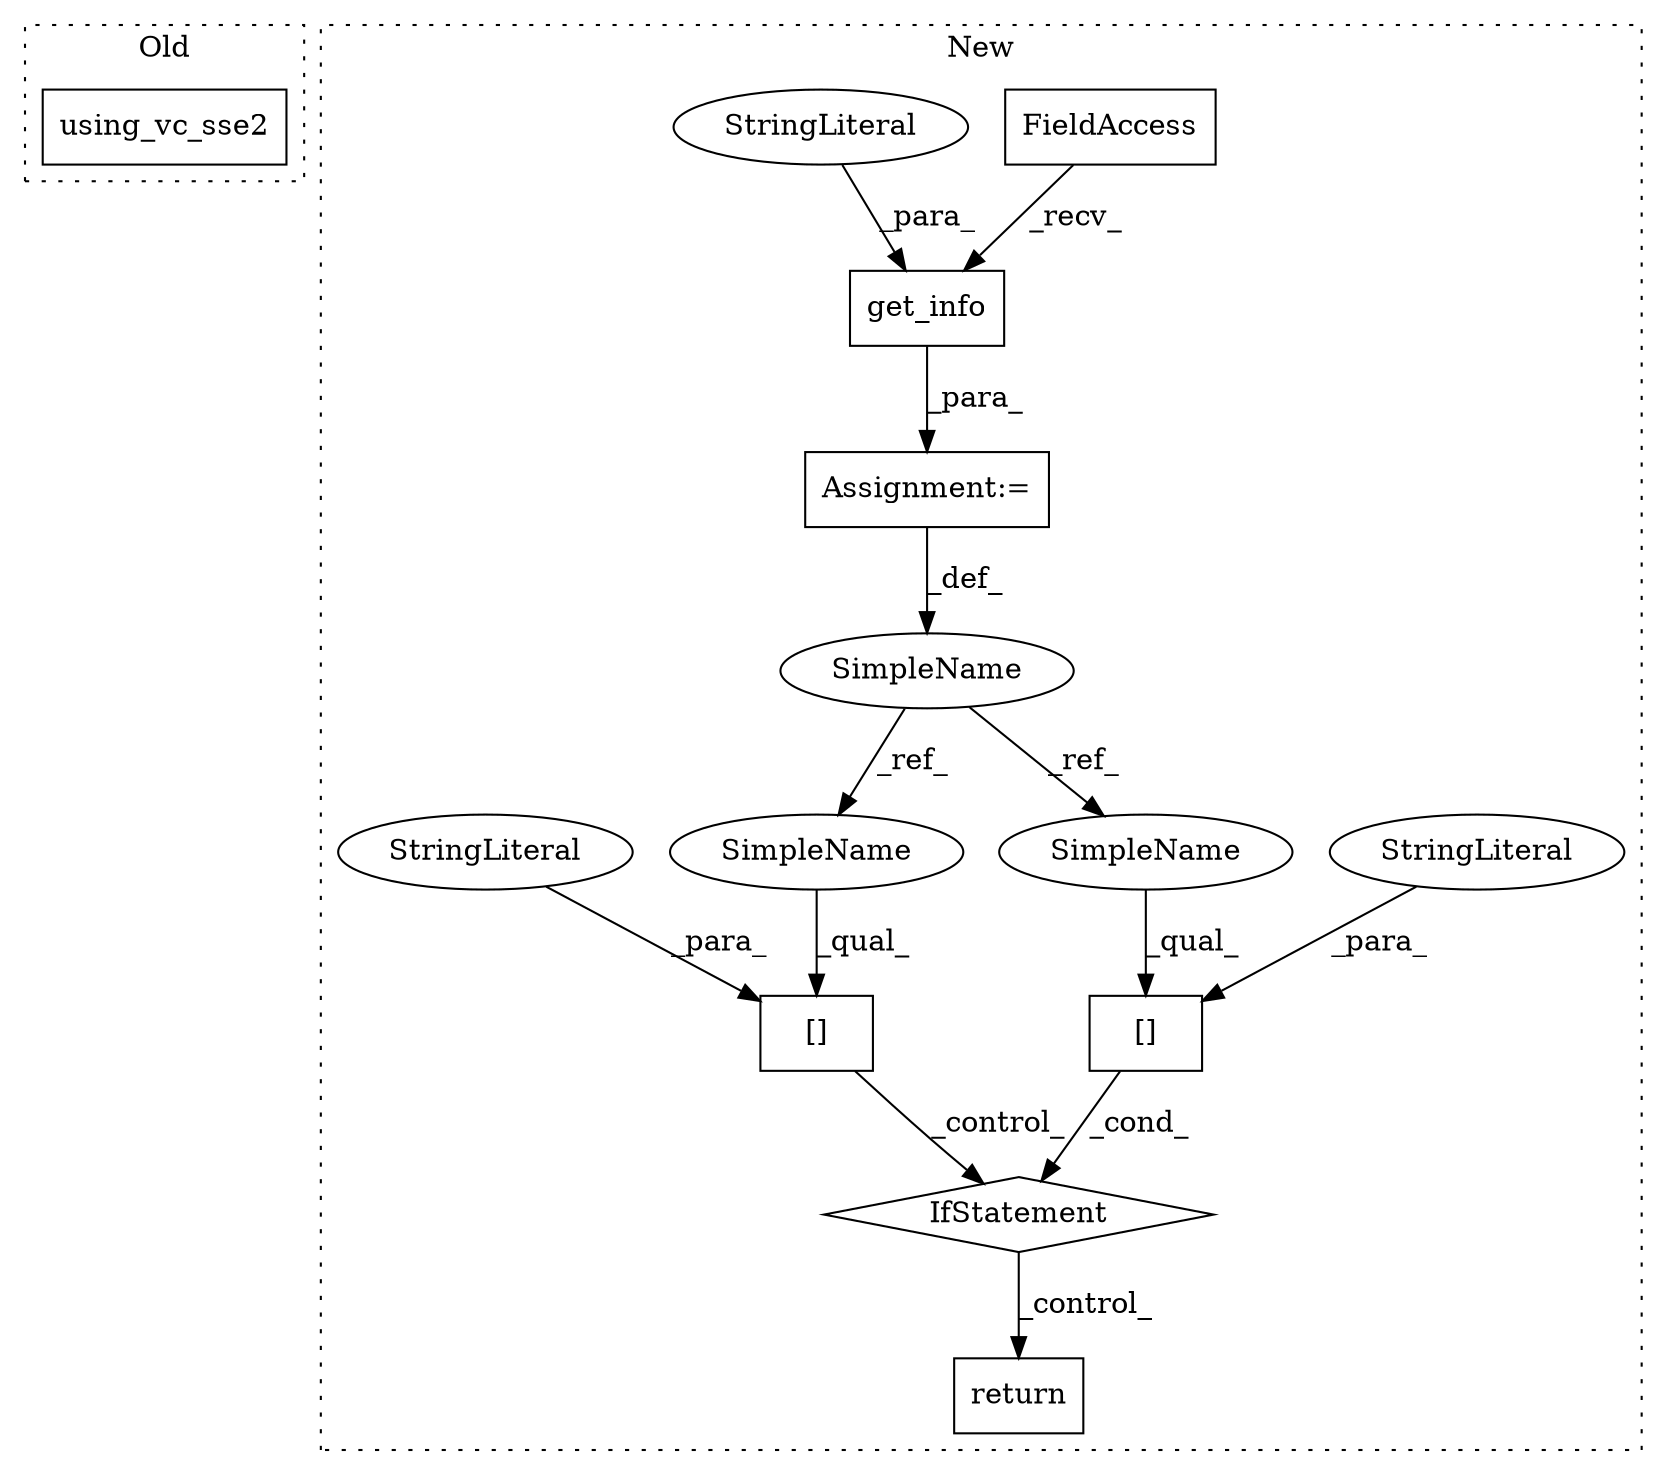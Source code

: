digraph G {
subgraph cluster0 {
1 [label="using_vc_sse2" a="32" s="23404" l="15" shape="box"];
label = "Old";
style="dotted";
}
subgraph cluster1 {
2 [label="IfStatement" a="25" s="24147,24180" l="4,2" shape="diamond"];
3 [label="[]" a="2" s="23933,23960" l="12,1" shape="box"];
4 [label="SimpleName" a="42" s="23872" l="11" shape="ellipse"];
5 [label="[]" a="2" s="24151,24179" l="12,1" shape="box"];
6 [label="get_info" a="32" s="23900,23922" l="9,1" shape="box"];
7 [label="FieldAccess" a="22" s="23884" l="4" shape="box"];
8 [label="StringLiteral" a="45" s="24163" l="16" shape="ellipse"];
9 [label="StringLiteral" a="45" s="23909" l="13" shape="ellipse"];
10 [label="StringLiteral" a="45" s="23945" l="15" shape="ellipse"];
11 [label="Assignment:=" a="7" s="23883" l="1" shape="box"];
12 [label="return" a="41" s="24370" l="7" shape="box"];
13 [label="SimpleName" a="42" s="23933" l="11" shape="ellipse"];
14 [label="SimpleName" a="42" s="24151" l="11" shape="ellipse"];
label = "New";
style="dotted";
}
2 -> 12 [label="_control_"];
3 -> 2 [label="_control_"];
4 -> 14 [label="_ref_"];
4 -> 13 [label="_ref_"];
5 -> 2 [label="_cond_"];
6 -> 11 [label="_para_"];
7 -> 6 [label="_recv_"];
8 -> 5 [label="_para_"];
9 -> 6 [label="_para_"];
10 -> 3 [label="_para_"];
11 -> 4 [label="_def_"];
13 -> 3 [label="_qual_"];
14 -> 5 [label="_qual_"];
}